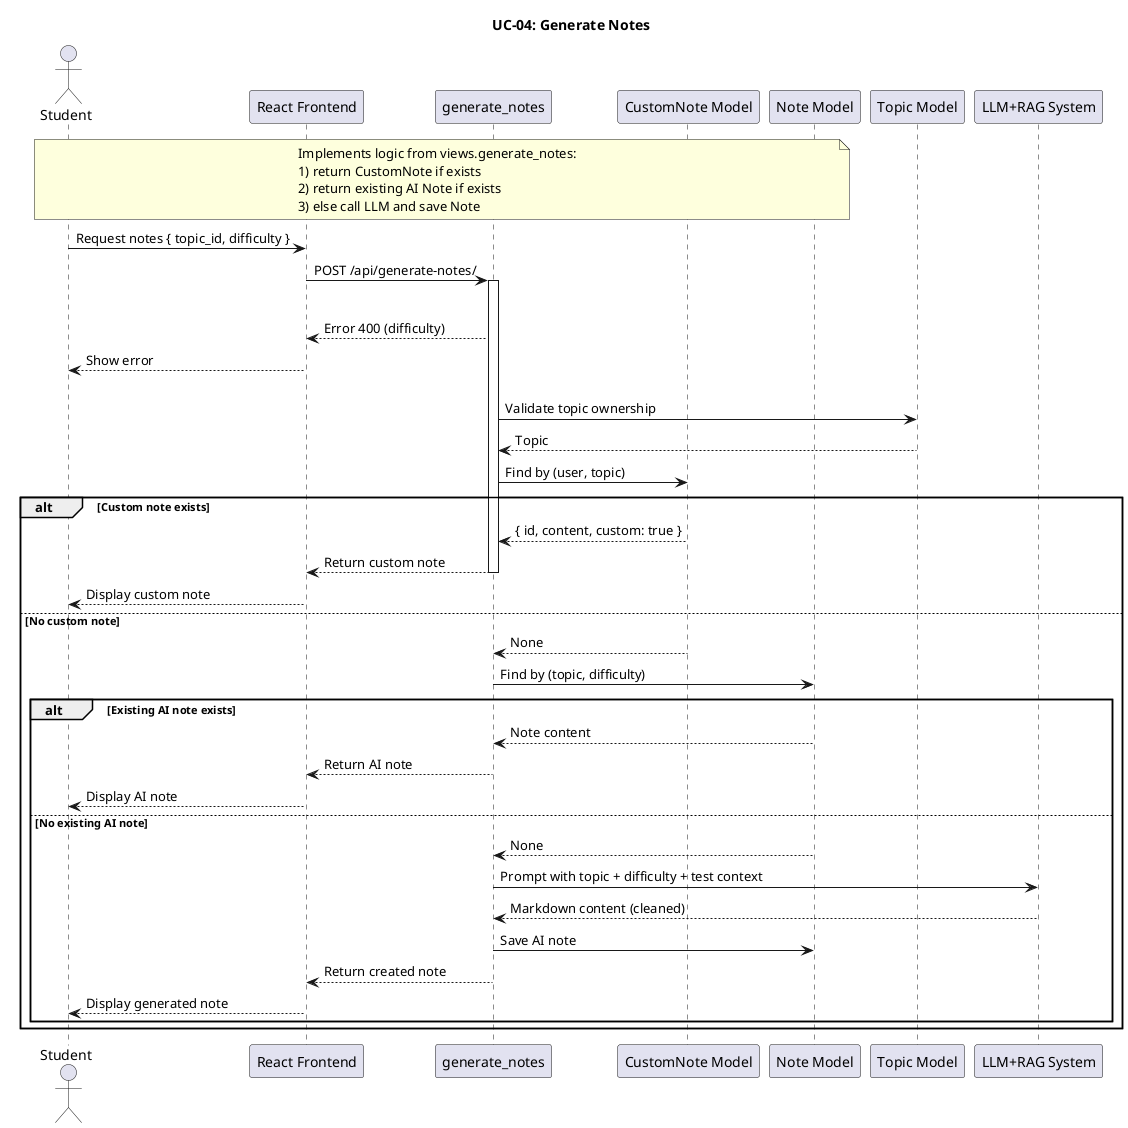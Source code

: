@startuml
title UC-04: Generate Notes

actor Student
participant Frontend as "React Frontend"
participant NotesAPI as "generate_notes"
participant CustomNote as "CustomNote Model"
participant Note as "Note Model"
participant Topic as "Topic Model"
participant LLM as "LLM+RAG System"

note over Student, Note
Implements logic from views.generate_notes:
1) return CustomNote if exists
2) return existing AI Note if exists
3) else call LLM and save Note
end note

'======================
' Request notes for a topic
'======================
Student -> Frontend : Request notes { topic_id, difficulty }
Frontend -> NotesAPI : POST /api/generate-notes/
activate NotesAPI

alt Invalid difficulty
    NotesAPI --> Frontend : Error 400 (difficulty)
    Frontend --> Student : Show error
else Valid difficulty
    NotesAPI -> Topic : Validate topic ownership
    Topic --> NotesAPI : Topic

'======================
' Check custom note
'======================
NotesAPI -> CustomNote : Find by (user, topic)
alt Custom note exists
    CustomNote --> NotesAPI : { id, content, custom: true }
    NotesAPI --> Frontend : Return custom note
    deactivate NotesAPI
    Frontend --> Student : Display custom note
else No custom note
    CustomNote --> NotesAPI : None

    '======================
    ' Check existing AI note
    '======================
    NotesAPI -> Note : Find by (topic, difficulty)
    alt Existing AI note exists
        Note --> NotesAPI : Note content
        NotesAPI --> Frontend : Return AI note
        deactivate NotesAPI
        Frontend --> Student : Display AI note
    else No existing AI note
        Note --> NotesAPI : None

        '======================
        ' Generate via LLM
        '======================
        NotesAPI -> LLM : Prompt with topic + difficulty + test context
        LLM --> NotesAPI : Markdown content (cleaned)
        NotesAPI -> Note : Save AI note
        NotesAPI --> Frontend : Return created note
        deactivate NotesAPI
        Frontend --> Student : Display generated note
    end
end


@enduml


